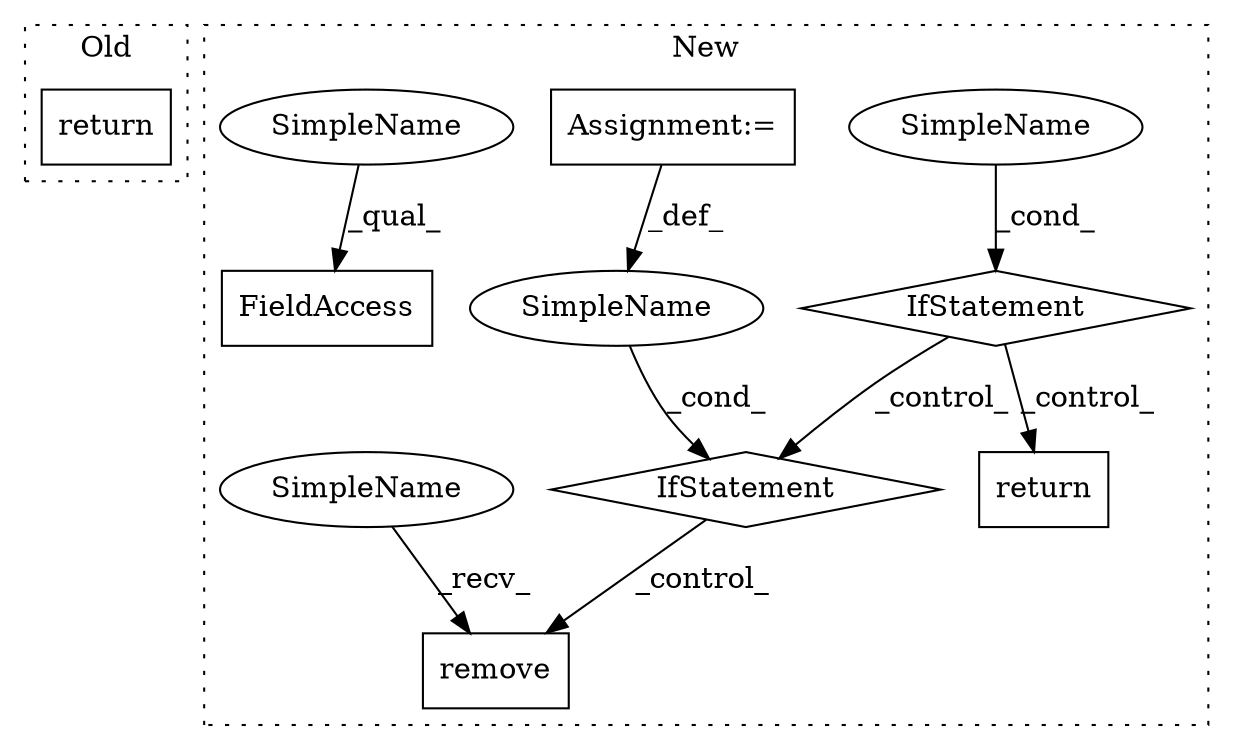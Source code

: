 digraph G {
subgraph cluster0 {
1 [label="return" a="41" s="6208" l="7" shape="box"];
label = "Old";
style="dotted";
}
subgraph cluster1 {
2 [label="remove" a="32" s="7052,7075" l="7,1" shape="box"];
3 [label="IfStatement" a="25" s="6978,7035" l="4,2" shape="diamond"];
4 [label="SimpleName" a="42" s="" l="" shape="ellipse"];
5 [label="SimpleName" a="42" s="" l="" shape="ellipse"];
6 [label="return" a="41" s="7163" l="7" shape="box"];
7 [label="IfStatement" a="25" s="6629,6685" l="4,2" shape="diamond"];
8 [label="FieldAccess" a="22" s="6857" l="7" shape="box"];
9 [label="Assignment:=" a="7" s="6602" l="1" shape="box"];
10 [label="SimpleName" a="42" s="7049" l="2" shape="ellipse"];
11 [label="SimpleName" a="42" s="6857" l="2" shape="ellipse"];
label = "New";
style="dotted";
}
3 -> 2 [label="_control_"];
4 -> 3 [label="_cond_"];
5 -> 7 [label="_cond_"];
7 -> 3 [label="_control_"];
7 -> 6 [label="_control_"];
9 -> 4 [label="_def_"];
10 -> 2 [label="_recv_"];
11 -> 8 [label="_qual_"];
}